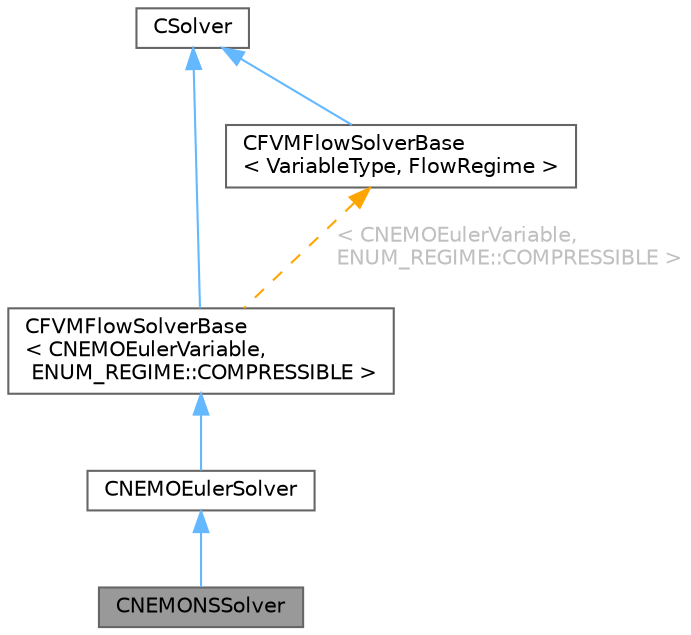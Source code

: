 digraph "CNEMONSSolver"
{
 // LATEX_PDF_SIZE
  bgcolor="transparent";
  edge [fontname=Helvetica,fontsize=10,labelfontname=Helvetica,labelfontsize=10];
  node [fontname=Helvetica,fontsize=10,shape=box,height=0.2,width=0.4];
  Node1 [id="Node000001",label="CNEMONSSolver",height=0.2,width=0.4,color="gray40", fillcolor="grey60", style="filled", fontcolor="black",tooltip="Main class for defining the NEMO Navier-Stokes flow solver."];
  Node2 -> Node1 [id="edge1_Node000001_Node000002",dir="back",color="steelblue1",style="solid",tooltip=" "];
  Node2 [id="Node000002",label="CNEMOEulerSolver",height=0.2,width=0.4,color="gray40", fillcolor="white", style="filled",URL="$classCNEMOEulerSolver.html",tooltip="Main class for defining the NEMO Euler's flow solver."];
  Node3 -> Node2 [id="edge2_Node000002_Node000003",dir="back",color="steelblue1",style="solid",tooltip=" "];
  Node3 [id="Node000003",label="CFVMFlowSolverBase\l\< CNEMOEulerVariable,\l ENUM_REGIME::COMPRESSIBLE \>",height=0.2,width=0.4,color="gray40", fillcolor="white", style="filled",URL="$classCFVMFlowSolverBase.html",tooltip=" "];
  Node4 -> Node3 [id="edge3_Node000003_Node000004",dir="back",color="steelblue1",style="solid",tooltip=" "];
  Node4 [id="Node000004",label="CSolver",height=0.2,width=0.4,color="gray40", fillcolor="white", style="filled",URL="$classCSolver.html",tooltip=" "];
  Node5 -> Node3 [id="edge4_Node000003_Node000005",dir="back",color="orange",style="dashed",tooltip=" ",label=" \< CNEMOEulerVariable,\l ENUM_REGIME::COMPRESSIBLE \>",fontcolor="grey" ];
  Node5 [id="Node000005",label="CFVMFlowSolverBase\l\< VariableType, FlowRegime \>",height=0.2,width=0.4,color="gray40", fillcolor="white", style="filled",URL="$classCFVMFlowSolverBase.html",tooltip=" "];
  Node4 -> Node5 [id="edge5_Node000005_Node000004",dir="back",color="steelblue1",style="solid",tooltip=" "];
}
